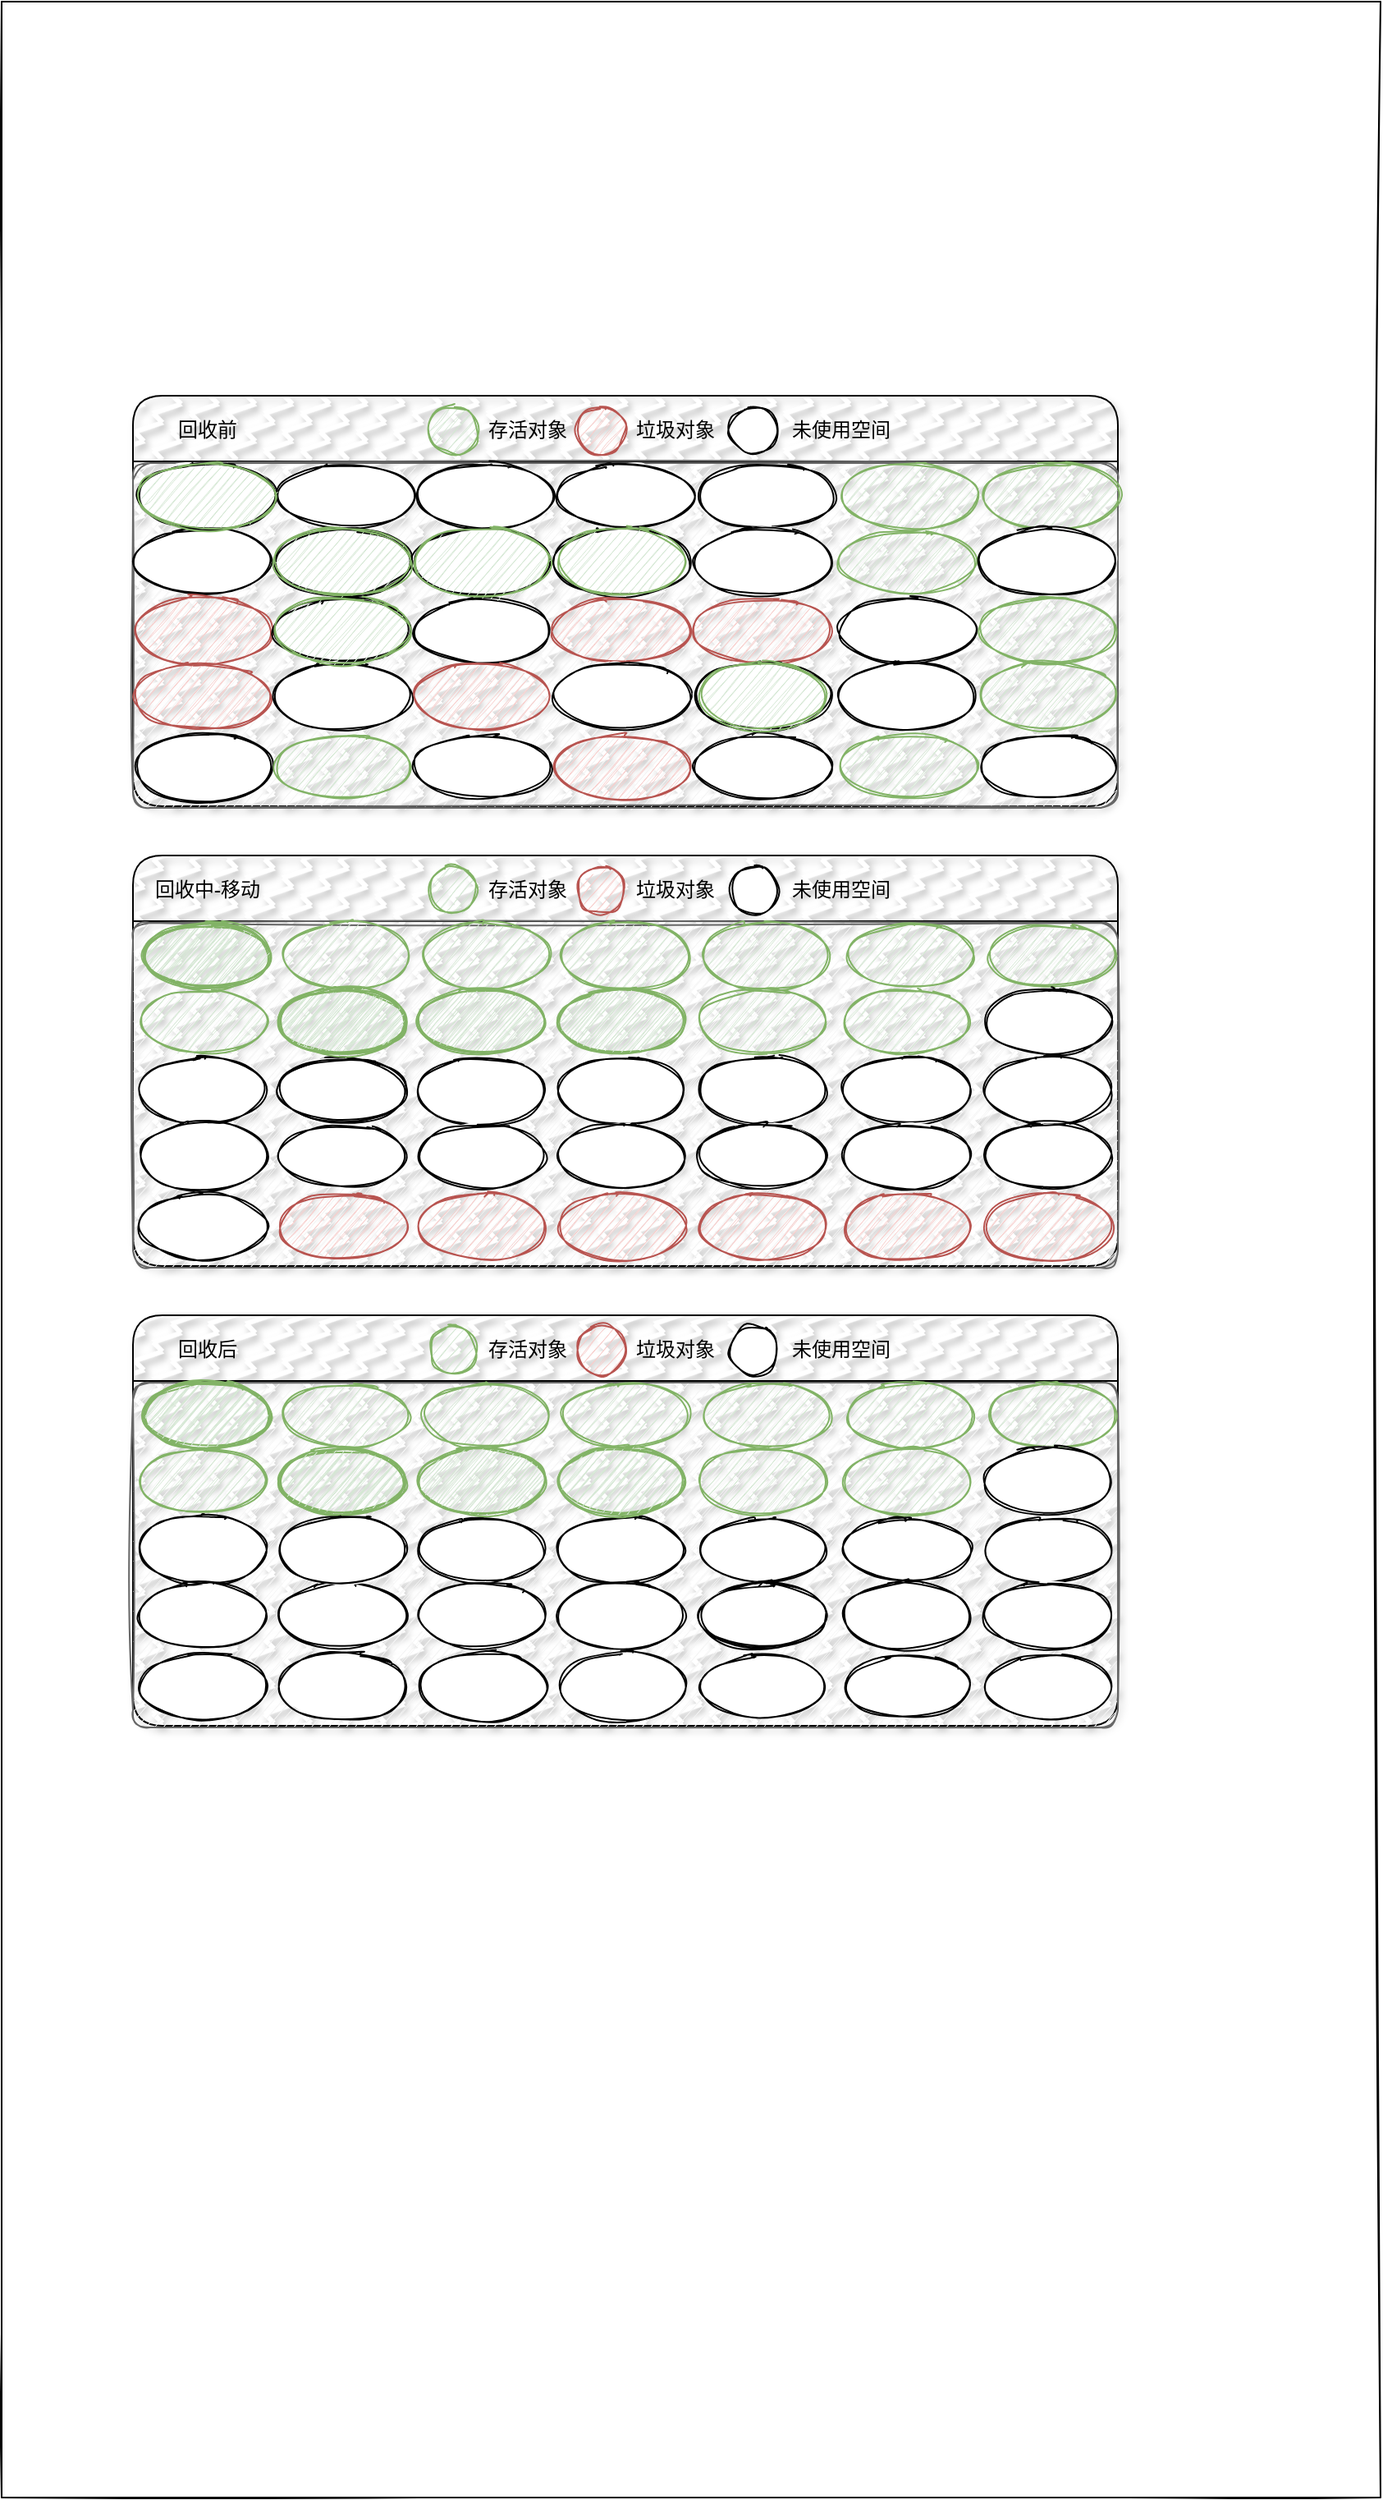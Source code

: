 <mxfile version="15.9.6" type="github">
  <diagram id="dUXvg23hqmTEOPNSO0V3" name="Page-1">
    <mxGraphModel dx="1673" dy="2105" grid="1" gridSize="10" guides="1" tooltips="1" connect="1" arrows="1" fold="1" page="1" pageScale="1" pageWidth="827" pageHeight="1169" math="0" shadow="0">
      <root>
        <mxCell id="0" />
        <mxCell id="1" parent="0" />
        <mxCell id="RMoLjJV2bHC7u4-7koIW-206" value="" style="rounded=0;whiteSpace=wrap;html=1;sketch=1;" vertex="1" parent="1">
          <mxGeometry x="40" y="-160" width="840" height="1520" as="geometry" />
        </mxCell>
        <mxCell id="RMoLjJV2bHC7u4-7koIW-1" value="" style="swimlane;shadow=1;sketch=0;fillStyle=zigzag-line;fillColor=default;gradientColor=none;gradientDirection=west;startSize=40;rounded=1;swimlaneFillColor=default;" vertex="1" parent="1">
          <mxGeometry x="120" y="80" width="600" height="250" as="geometry" />
        </mxCell>
        <mxCell id="RMoLjJV2bHC7u4-7koIW-2" value="" style="ellipse;whiteSpace=wrap;html=1;shadow=0;sketch=1;fillStyle=auto;fillColor=#d5e8d4;gradientDirection=west;strokeColor=#82b366;" vertex="1" parent="RMoLjJV2bHC7u4-7koIW-1">
          <mxGeometry x="180" y="6" width="30" height="30" as="geometry" />
        </mxCell>
        <mxCell id="RMoLjJV2bHC7u4-7koIW-3" value="" style="ellipse;whiteSpace=wrap;html=1;shadow=0;sketch=1;fillStyle=auto;fillColor=#f8cecc;gradientDirection=west;strokeColor=#b85450;" vertex="1" parent="RMoLjJV2bHC7u4-7koIW-1">
          <mxGeometry x="270" y="6" width="30" height="30" as="geometry" />
        </mxCell>
        <mxCell id="RMoLjJV2bHC7u4-7koIW-4" value="" style="ellipse;whiteSpace=wrap;html=1;shadow=0;sketch=1;fillStyle=auto;gradientDirection=west;" vertex="1" parent="RMoLjJV2bHC7u4-7koIW-1">
          <mxGeometry x="363.5" y="6" width="30" height="30" as="geometry" />
        </mxCell>
        <mxCell id="RMoLjJV2bHC7u4-7koIW-5" value="回收前" style="text;html=1;align=center;verticalAlign=middle;resizable=0;points=[];autosize=1;strokeColor=none;fillColor=none;fontFamily=Comic Sans MS;" vertex="1" parent="RMoLjJV2bHC7u4-7koIW-1">
          <mxGeometry x="20" y="11" width="50" height="20" as="geometry" />
        </mxCell>
        <mxCell id="RMoLjJV2bHC7u4-7koIW-7" value="存活对象" style="text;html=1;align=center;verticalAlign=middle;resizable=0;points=[];autosize=1;strokeColor=none;fillColor=none;fontFamily=Comic Sans MS;" vertex="1" parent="RMoLjJV2bHC7u4-7koIW-1">
          <mxGeometry x="210" y="11" width="60" height="20" as="geometry" />
        </mxCell>
        <mxCell id="RMoLjJV2bHC7u4-7koIW-8" value="垃圾对象" style="text;html=1;align=center;verticalAlign=middle;resizable=0;points=[];autosize=1;strokeColor=none;fillColor=none;fontFamily=Comic Sans MS;" vertex="1" parent="RMoLjJV2bHC7u4-7koIW-1">
          <mxGeometry x="300" y="11" width="60" height="20" as="geometry" />
        </mxCell>
        <mxCell id="RMoLjJV2bHC7u4-7koIW-9" value="未使用空间" style="text;html=1;align=center;verticalAlign=middle;resizable=0;points=[];autosize=1;strokeColor=none;fillColor=none;fontFamily=Comic Sans MS;" vertex="1" parent="RMoLjJV2bHC7u4-7koIW-1">
          <mxGeometry x="390.5" y="11" width="80" height="20" as="geometry" />
        </mxCell>
        <mxCell id="RMoLjJV2bHC7u4-7koIW-55" value="" style="rounded=1;whiteSpace=wrap;html=1;sketch=1;arcSize=5;fillColor=#f5f5f5;strokeColor=#666666;fontColor=#333333;" vertex="1" parent="RMoLjJV2bHC7u4-7koIW-1">
          <mxGeometry y="41" width="600" height="210" as="geometry" />
        </mxCell>
        <mxCell id="RMoLjJV2bHC7u4-7koIW-57" value="" style="ellipse;whiteSpace=wrap;html=1;shadow=0;sketch=1;fillStyle=auto;gradientDirection=west;" vertex="1" parent="RMoLjJV2bHC7u4-7koIW-1">
          <mxGeometry x="5" y="41" width="80" height="40" as="geometry" />
        </mxCell>
        <mxCell id="RMoLjJV2bHC7u4-7koIW-58" value="" style="ellipse;whiteSpace=wrap;html=1;shadow=0;sketch=1;fillStyle=auto;gradientDirection=west;" vertex="1" parent="RMoLjJV2bHC7u4-7koIW-1">
          <mxGeometry x="90" y="41" width="80" height="40" as="geometry" />
        </mxCell>
        <mxCell id="RMoLjJV2bHC7u4-7koIW-59" value="" style="ellipse;whiteSpace=wrap;html=1;shadow=0;sketch=1;fillStyle=auto;gradientDirection=west;" vertex="1" parent="RMoLjJV2bHC7u4-7koIW-1">
          <mxGeometry x="175" y="41" width="80" height="40" as="geometry" />
        </mxCell>
        <mxCell id="RMoLjJV2bHC7u4-7koIW-60" value="" style="ellipse;whiteSpace=wrap;html=1;shadow=0;sketch=1;fillStyle=auto;gradientDirection=west;" vertex="1" parent="RMoLjJV2bHC7u4-7koIW-1">
          <mxGeometry x="260" y="41" width="80" height="40" as="geometry" />
        </mxCell>
        <mxCell id="RMoLjJV2bHC7u4-7koIW-61" value="" style="ellipse;whiteSpace=wrap;html=1;shadow=0;sketch=1;fillStyle=auto;gradientDirection=west;" vertex="1" parent="RMoLjJV2bHC7u4-7koIW-1">
          <mxGeometry x="346" y="41" width="80" height="40" as="geometry" />
        </mxCell>
        <mxCell id="RMoLjJV2bHC7u4-7koIW-62" value="" style="ellipse;whiteSpace=wrap;html=1;shadow=0;sketch=1;fillStyle=auto;gradientDirection=west;fillColor=#d5e8d4;strokeColor=#82b366;" vertex="1" parent="RMoLjJV2bHC7u4-7koIW-1">
          <mxGeometry x="434" y="41" width="80" height="40" as="geometry" />
        </mxCell>
        <mxCell id="RMoLjJV2bHC7u4-7koIW-63" value="" style="ellipse;whiteSpace=wrap;html=1;shadow=0;sketch=1;fillStyle=auto;gradientDirection=west;fillColor=#d5e8d4;strokeColor=#82b366;" vertex="1" parent="RMoLjJV2bHC7u4-7koIW-1">
          <mxGeometry x="520" y="41" width="80" height="40" as="geometry" />
        </mxCell>
        <mxCell id="RMoLjJV2bHC7u4-7koIW-64" value="" style="ellipse;whiteSpace=wrap;html=1;shadow=0;sketch=1;fillStyle=auto;gradientDirection=west;" vertex="1" parent="RMoLjJV2bHC7u4-7koIW-1">
          <mxGeometry x="2.5" y="81" width="80" height="40" as="geometry" />
        </mxCell>
        <mxCell id="RMoLjJV2bHC7u4-7koIW-65" value="" style="ellipse;whiteSpace=wrap;html=1;shadow=0;sketch=1;fillStyle=auto;gradientDirection=west;" vertex="1" parent="RMoLjJV2bHC7u4-7koIW-1">
          <mxGeometry x="87.5" y="81" width="80" height="40" as="geometry" />
        </mxCell>
        <mxCell id="RMoLjJV2bHC7u4-7koIW-66" value="" style="ellipse;whiteSpace=wrap;html=1;shadow=0;sketch=1;fillStyle=auto;gradientDirection=west;" vertex="1" parent="RMoLjJV2bHC7u4-7koIW-1">
          <mxGeometry x="172.5" y="81" width="80" height="40" as="geometry" />
        </mxCell>
        <mxCell id="RMoLjJV2bHC7u4-7koIW-67" value="" style="ellipse;whiteSpace=wrap;html=1;shadow=0;sketch=1;fillStyle=auto;gradientDirection=west;" vertex="1" parent="RMoLjJV2bHC7u4-7koIW-1">
          <mxGeometry x="257.5" y="81" width="80" height="40" as="geometry" />
        </mxCell>
        <mxCell id="RMoLjJV2bHC7u4-7koIW-68" value="" style="ellipse;whiteSpace=wrap;html=1;shadow=0;sketch=1;fillStyle=auto;gradientDirection=west;" vertex="1" parent="RMoLjJV2bHC7u4-7koIW-1">
          <mxGeometry x="343.5" y="81" width="80" height="40" as="geometry" />
        </mxCell>
        <mxCell id="RMoLjJV2bHC7u4-7koIW-69" value="" style="ellipse;whiteSpace=wrap;html=1;shadow=0;sketch=1;fillStyle=auto;gradientDirection=west;fillColor=#d5e8d4;strokeColor=#82b366;" vertex="1" parent="RMoLjJV2bHC7u4-7koIW-1">
          <mxGeometry x="431.5" y="81" width="80" height="40" as="geometry" />
        </mxCell>
        <mxCell id="RMoLjJV2bHC7u4-7koIW-70" value="" style="ellipse;whiteSpace=wrap;html=1;shadow=0;sketch=1;fillStyle=auto;gradientDirection=west;" vertex="1" parent="RMoLjJV2bHC7u4-7koIW-1">
          <mxGeometry x="517.5" y="81" width="80" height="40" as="geometry" />
        </mxCell>
        <mxCell id="RMoLjJV2bHC7u4-7koIW-71" value="" style="ellipse;whiteSpace=wrap;html=1;shadow=0;sketch=1;fillStyle=auto;gradientDirection=west;fillColor=#f8cecc;strokeColor=#b85450;" vertex="1" parent="RMoLjJV2bHC7u4-7koIW-1">
          <mxGeometry x="2.5" y="123" width="80" height="40" as="geometry" />
        </mxCell>
        <mxCell id="RMoLjJV2bHC7u4-7koIW-72" value="" style="ellipse;whiteSpace=wrap;html=1;shadow=0;sketch=1;fillStyle=auto;gradientDirection=west;" vertex="1" parent="RMoLjJV2bHC7u4-7koIW-1">
          <mxGeometry x="87.5" y="123" width="80" height="40" as="geometry" />
        </mxCell>
        <mxCell id="RMoLjJV2bHC7u4-7koIW-73" value="" style="ellipse;whiteSpace=wrap;html=1;shadow=0;sketch=1;fillStyle=auto;gradientDirection=west;" vertex="1" parent="RMoLjJV2bHC7u4-7koIW-1">
          <mxGeometry x="172.5" y="123" width="80" height="40" as="geometry" />
        </mxCell>
        <mxCell id="RMoLjJV2bHC7u4-7koIW-74" value="" style="ellipse;whiteSpace=wrap;html=1;shadow=0;sketch=1;fillStyle=auto;gradientDirection=west;fillColor=#f8cecc;strokeColor=#b85450;" vertex="1" parent="RMoLjJV2bHC7u4-7koIW-1">
          <mxGeometry x="257.5" y="123" width="80" height="40" as="geometry" />
        </mxCell>
        <mxCell id="RMoLjJV2bHC7u4-7koIW-75" value="" style="ellipse;whiteSpace=wrap;html=1;shadow=0;sketch=1;fillStyle=auto;gradientDirection=west;fillColor=#f8cecc;strokeColor=#b85450;" vertex="1" parent="RMoLjJV2bHC7u4-7koIW-1">
          <mxGeometry x="343.5" y="123" width="80" height="40" as="geometry" />
        </mxCell>
        <mxCell id="RMoLjJV2bHC7u4-7koIW-76" value="" style="ellipse;whiteSpace=wrap;html=1;shadow=0;sketch=1;fillStyle=auto;gradientDirection=west;" vertex="1" parent="RMoLjJV2bHC7u4-7koIW-1">
          <mxGeometry x="431.5" y="123" width="80" height="40" as="geometry" />
        </mxCell>
        <mxCell id="RMoLjJV2bHC7u4-7koIW-77" value="" style="ellipse;whiteSpace=wrap;html=1;shadow=0;sketch=1;fillStyle=auto;gradientDirection=west;fillColor=#d5e8d4;strokeColor=#82b366;" vertex="1" parent="RMoLjJV2bHC7u4-7koIW-1">
          <mxGeometry x="517.5" y="123" width="80" height="40" as="geometry" />
        </mxCell>
        <mxCell id="RMoLjJV2bHC7u4-7koIW-78" value="" style="ellipse;whiteSpace=wrap;html=1;shadow=0;sketch=1;fillStyle=auto;gradientDirection=west;fillColor=#f8cecc;strokeColor=#b85450;" vertex="1" parent="RMoLjJV2bHC7u4-7koIW-1">
          <mxGeometry x="2.5" y="163" width="80" height="40" as="geometry" />
        </mxCell>
        <mxCell id="RMoLjJV2bHC7u4-7koIW-79" value="" style="ellipse;whiteSpace=wrap;html=1;shadow=0;sketch=1;fillStyle=auto;gradientDirection=west;" vertex="1" parent="RMoLjJV2bHC7u4-7koIW-1">
          <mxGeometry x="87.5" y="163" width="80" height="40" as="geometry" />
        </mxCell>
        <mxCell id="RMoLjJV2bHC7u4-7koIW-80" value="" style="ellipse;whiteSpace=wrap;html=1;shadow=0;sketch=1;fillStyle=auto;gradientDirection=west;fillColor=#f8cecc;strokeColor=#b85450;" vertex="1" parent="RMoLjJV2bHC7u4-7koIW-1">
          <mxGeometry x="172.5" y="163" width="80" height="40" as="geometry" />
        </mxCell>
        <mxCell id="RMoLjJV2bHC7u4-7koIW-81" value="" style="ellipse;whiteSpace=wrap;html=1;shadow=0;sketch=1;fillStyle=auto;gradientDirection=west;" vertex="1" parent="RMoLjJV2bHC7u4-7koIW-1">
          <mxGeometry x="257.5" y="163" width="80" height="40" as="geometry" />
        </mxCell>
        <mxCell id="RMoLjJV2bHC7u4-7koIW-82" value="" style="ellipse;whiteSpace=wrap;html=1;shadow=0;sketch=1;fillStyle=auto;gradientDirection=west;" vertex="1" parent="RMoLjJV2bHC7u4-7koIW-1">
          <mxGeometry x="343.5" y="163" width="80" height="40" as="geometry" />
        </mxCell>
        <mxCell id="RMoLjJV2bHC7u4-7koIW-83" value="" style="ellipse;whiteSpace=wrap;html=1;shadow=0;sketch=1;fillStyle=auto;gradientDirection=west;" vertex="1" parent="RMoLjJV2bHC7u4-7koIW-1">
          <mxGeometry x="431.5" y="163" width="80" height="40" as="geometry" />
        </mxCell>
        <mxCell id="RMoLjJV2bHC7u4-7koIW-84" value="" style="ellipse;whiteSpace=wrap;html=1;shadow=0;sketch=1;fillStyle=auto;gradientDirection=west;fillColor=#d5e8d4;strokeColor=#82b366;" vertex="1" parent="RMoLjJV2bHC7u4-7koIW-1">
          <mxGeometry x="517.5" y="163" width="80" height="40" as="geometry" />
        </mxCell>
        <mxCell id="RMoLjJV2bHC7u4-7koIW-85" value="" style="ellipse;whiteSpace=wrap;html=1;shadow=0;sketch=1;fillStyle=auto;gradientDirection=west;" vertex="1" parent="RMoLjJV2bHC7u4-7koIW-1">
          <mxGeometry x="3" y="206" width="80" height="40" as="geometry" />
        </mxCell>
        <mxCell id="RMoLjJV2bHC7u4-7koIW-86" value="" style="ellipse;whiteSpace=wrap;html=1;shadow=0;sketch=1;fillStyle=auto;gradientDirection=west;fillColor=#d5e8d4;strokeColor=#82b366;" vertex="1" parent="RMoLjJV2bHC7u4-7koIW-1">
          <mxGeometry x="88" y="206" width="80" height="40" as="geometry" />
        </mxCell>
        <mxCell id="RMoLjJV2bHC7u4-7koIW-87" value="" style="ellipse;whiteSpace=wrap;html=1;shadow=0;sketch=1;fillStyle=auto;gradientDirection=west;" vertex="1" parent="RMoLjJV2bHC7u4-7koIW-1">
          <mxGeometry x="173" y="206" width="80" height="40" as="geometry" />
        </mxCell>
        <mxCell id="RMoLjJV2bHC7u4-7koIW-88" value="" style="ellipse;whiteSpace=wrap;html=1;shadow=0;sketch=1;fillStyle=auto;gradientDirection=west;fillColor=#f8cecc;strokeColor=#b85450;" vertex="1" parent="RMoLjJV2bHC7u4-7koIW-1">
          <mxGeometry x="258" y="206" width="80" height="40" as="geometry" />
        </mxCell>
        <mxCell id="RMoLjJV2bHC7u4-7koIW-89" value="" style="ellipse;whiteSpace=wrap;html=1;shadow=0;sketch=1;fillStyle=auto;gradientDirection=west;" vertex="1" parent="RMoLjJV2bHC7u4-7koIW-1">
          <mxGeometry x="344" y="206" width="80" height="40" as="geometry" />
        </mxCell>
        <mxCell id="RMoLjJV2bHC7u4-7koIW-90" value="" style="ellipse;whiteSpace=wrap;html=1;shadow=0;sketch=1;fillStyle=auto;gradientDirection=west;fillColor=#d5e8d4;strokeColor=#82b366;" vertex="1" parent="RMoLjJV2bHC7u4-7koIW-1">
          <mxGeometry x="432" y="206" width="80" height="40" as="geometry" />
        </mxCell>
        <mxCell id="RMoLjJV2bHC7u4-7koIW-91" value="" style="ellipse;whiteSpace=wrap;html=1;shadow=0;sketch=1;fillStyle=auto;gradientDirection=west;" vertex="1" parent="RMoLjJV2bHC7u4-7koIW-1">
          <mxGeometry x="518" y="206" width="80" height="40" as="geometry" />
        </mxCell>
        <mxCell id="RMoLjJV2bHC7u4-7koIW-92" value="" style="ellipse;whiteSpace=wrap;html=1;shadow=0;sketch=1;fillStyle=auto;gradientDirection=west;" vertex="1" parent="RMoLjJV2bHC7u4-7koIW-1">
          <mxGeometry x="87.5" y="81" width="80" height="40" as="geometry" />
        </mxCell>
        <mxCell id="RMoLjJV2bHC7u4-7koIW-95" value="" style="ellipse;whiteSpace=wrap;html=1;shadow=0;sketch=1;fillStyle=auto;gradientDirection=west;" vertex="1" parent="RMoLjJV2bHC7u4-7koIW-1">
          <mxGeometry x="5" y="41" width="80" height="40" as="geometry" />
        </mxCell>
        <mxCell id="RMoLjJV2bHC7u4-7koIW-96" value="" style="ellipse;whiteSpace=wrap;html=1;shadow=0;sketch=1;fillStyle=auto;gradientDirection=west;fillColor=#d5e8d4;strokeColor=#82b366;" vertex="1" parent="RMoLjJV2bHC7u4-7koIW-1">
          <mxGeometry x="5" y="41" width="80" height="40" as="geometry" />
        </mxCell>
        <mxCell id="RMoLjJV2bHC7u4-7koIW-97" value="" style="ellipse;whiteSpace=wrap;html=1;shadow=0;sketch=1;fillStyle=auto;gradientDirection=west;fillColor=#d5e8d4;strokeColor=#82b366;" vertex="1" parent="RMoLjJV2bHC7u4-7koIW-1">
          <mxGeometry x="87.5" y="81" width="80" height="40" as="geometry" />
        </mxCell>
        <mxCell id="RMoLjJV2bHC7u4-7koIW-98" value="" style="ellipse;whiteSpace=wrap;html=1;shadow=0;sketch=1;fillStyle=auto;gradientDirection=west;fillColor=#d5e8d4;strokeColor=#82b366;" vertex="1" parent="RMoLjJV2bHC7u4-7koIW-1">
          <mxGeometry x="87.5" y="123" width="80" height="40" as="geometry" />
        </mxCell>
        <mxCell id="RMoLjJV2bHC7u4-7koIW-99" value="" style="ellipse;whiteSpace=wrap;html=1;shadow=0;sketch=1;fillStyle=auto;gradientDirection=west;fillColor=#d5e8d4;strokeColor=#82b366;" vertex="1" parent="RMoLjJV2bHC7u4-7koIW-1">
          <mxGeometry x="172.5" y="81" width="80" height="40" as="geometry" />
        </mxCell>
        <mxCell id="RMoLjJV2bHC7u4-7koIW-100" value="" style="ellipse;whiteSpace=wrap;html=1;shadow=0;sketch=1;fillStyle=auto;gradientDirection=west;fillColor=#d5e8d4;strokeColor=#82b366;" vertex="1" parent="RMoLjJV2bHC7u4-7koIW-1">
          <mxGeometry x="257.5" y="81" width="80" height="40" as="geometry" />
        </mxCell>
        <mxCell id="RMoLjJV2bHC7u4-7koIW-101" value="" style="ellipse;whiteSpace=wrap;html=1;shadow=0;sketch=1;fillStyle=auto;gradientDirection=west;fillColor=#d5e8d4;strokeColor=#82b366;" vertex="1" parent="RMoLjJV2bHC7u4-7koIW-1">
          <mxGeometry x="343.5" y="163" width="80" height="40" as="geometry" />
        </mxCell>
        <mxCell id="RMoLjJV2bHC7u4-7koIW-102" value="" style="swimlane;shadow=1;sketch=0;fillStyle=zigzag-line;fillColor=default;gradientColor=none;gradientDirection=west;startSize=40;rounded=1;swimlaneFillColor=default;" vertex="1" parent="1">
          <mxGeometry x="120" y="360" width="600" height="250" as="geometry" />
        </mxCell>
        <mxCell id="RMoLjJV2bHC7u4-7koIW-103" value="" style="ellipse;whiteSpace=wrap;html=1;shadow=0;sketch=1;fillStyle=auto;fillColor=#d5e8d4;gradientDirection=west;strokeColor=#82b366;" vertex="1" parent="RMoLjJV2bHC7u4-7koIW-102">
          <mxGeometry x="180" y="6" width="30" height="30" as="geometry" />
        </mxCell>
        <mxCell id="RMoLjJV2bHC7u4-7koIW-104" value="" style="ellipse;whiteSpace=wrap;html=1;shadow=0;sketch=1;fillStyle=auto;fillColor=#f8cecc;gradientDirection=west;strokeColor=#b85450;" vertex="1" parent="RMoLjJV2bHC7u4-7koIW-102">
          <mxGeometry x="270" y="6" width="30" height="30" as="geometry" />
        </mxCell>
        <mxCell id="RMoLjJV2bHC7u4-7koIW-105" value="" style="ellipse;whiteSpace=wrap;html=1;shadow=0;sketch=1;fillStyle=auto;gradientDirection=west;" vertex="1" parent="RMoLjJV2bHC7u4-7koIW-102">
          <mxGeometry x="363.5" y="6" width="30" height="30" as="geometry" />
        </mxCell>
        <mxCell id="RMoLjJV2bHC7u4-7koIW-106" value="回收中-移动" style="text;html=1;align=center;verticalAlign=middle;resizable=0;points=[];autosize=1;strokeColor=none;fillColor=none;fontFamily=Comic Sans MS;" vertex="1" parent="RMoLjJV2bHC7u4-7koIW-102">
          <mxGeometry x="5" y="11" width="80" height="20" as="geometry" />
        </mxCell>
        <mxCell id="RMoLjJV2bHC7u4-7koIW-107" value="存活对象" style="text;html=1;align=center;verticalAlign=middle;resizable=0;points=[];autosize=1;strokeColor=none;fillColor=none;fontFamily=Comic Sans MS;" vertex="1" parent="RMoLjJV2bHC7u4-7koIW-102">
          <mxGeometry x="210" y="11" width="60" height="20" as="geometry" />
        </mxCell>
        <mxCell id="RMoLjJV2bHC7u4-7koIW-108" value="垃圾对象" style="text;html=1;align=center;verticalAlign=middle;resizable=0;points=[];autosize=1;strokeColor=none;fillColor=none;fontFamily=Comic Sans MS;" vertex="1" parent="RMoLjJV2bHC7u4-7koIW-102">
          <mxGeometry x="300" y="11" width="60" height="20" as="geometry" />
        </mxCell>
        <mxCell id="RMoLjJV2bHC7u4-7koIW-109" value="未使用空间" style="text;html=1;align=center;verticalAlign=middle;resizable=0;points=[];autosize=1;strokeColor=none;fillColor=none;fontFamily=Comic Sans MS;" vertex="1" parent="RMoLjJV2bHC7u4-7koIW-102">
          <mxGeometry x="390.5" y="11" width="80" height="20" as="geometry" />
        </mxCell>
        <mxCell id="RMoLjJV2bHC7u4-7koIW-110" value="" style="rounded=1;whiteSpace=wrap;html=1;sketch=1;arcSize=5;fillColor=#f5f5f5;strokeColor=#666666;fontColor=#333333;" vertex="1" parent="RMoLjJV2bHC7u4-7koIW-102">
          <mxGeometry y="41" width="600" height="210" as="geometry" />
        </mxCell>
        <mxCell id="RMoLjJV2bHC7u4-7koIW-111" value="" style="ellipse;whiteSpace=wrap;html=1;shadow=0;sketch=1;fillStyle=auto;gradientDirection=west;fillColor=#d5e8d4;strokeColor=#82b366;" vertex="1" parent="RMoLjJV2bHC7u4-7koIW-102">
          <mxGeometry x="5" y="41" width="80" height="40" as="geometry" />
        </mxCell>
        <mxCell id="RMoLjJV2bHC7u4-7koIW-112" value="" style="ellipse;whiteSpace=wrap;html=1;shadow=0;sketch=1;fillStyle=auto;gradientDirection=west;fillColor=#d5e8d4;strokeColor=#82b366;" vertex="1" parent="RMoLjJV2bHC7u4-7koIW-102">
          <mxGeometry x="90" y="41" width="80" height="40" as="geometry" />
        </mxCell>
        <mxCell id="RMoLjJV2bHC7u4-7koIW-113" value="" style="ellipse;whiteSpace=wrap;html=1;shadow=0;sketch=1;fillStyle=auto;gradientDirection=west;fillColor=#d5e8d4;strokeColor=#82b366;" vertex="1" parent="RMoLjJV2bHC7u4-7koIW-102">
          <mxGeometry x="175" y="41" width="80" height="40" as="geometry" />
        </mxCell>
        <mxCell id="RMoLjJV2bHC7u4-7koIW-114" value="" style="ellipse;whiteSpace=wrap;html=1;shadow=0;sketch=1;fillStyle=auto;gradientDirection=west;fillColor=#d5e8d4;strokeColor=#82b366;" vertex="1" parent="RMoLjJV2bHC7u4-7koIW-102">
          <mxGeometry x="260" y="41" width="80" height="40" as="geometry" />
        </mxCell>
        <mxCell id="RMoLjJV2bHC7u4-7koIW-115" value="" style="ellipse;whiteSpace=wrap;html=1;shadow=0;sketch=1;fillStyle=auto;gradientDirection=west;fillColor=#d5e8d4;strokeColor=#82b366;" vertex="1" parent="RMoLjJV2bHC7u4-7koIW-102">
          <mxGeometry x="346" y="41" width="80" height="40" as="geometry" />
        </mxCell>
        <mxCell id="RMoLjJV2bHC7u4-7koIW-116" value="" style="ellipse;whiteSpace=wrap;html=1;shadow=0;sketch=1;fillStyle=auto;gradientDirection=west;fillColor=#d5e8d4;strokeColor=#82b366;" vertex="1" parent="RMoLjJV2bHC7u4-7koIW-102">
          <mxGeometry x="434" y="41" width="80" height="40" as="geometry" />
        </mxCell>
        <mxCell id="RMoLjJV2bHC7u4-7koIW-117" value="" style="ellipse;whiteSpace=wrap;html=1;shadow=0;sketch=1;fillStyle=auto;gradientDirection=west;fillColor=#d5e8d4;strokeColor=#82b366;" vertex="1" parent="RMoLjJV2bHC7u4-7koIW-102">
          <mxGeometry x="520" y="41" width="80" height="40" as="geometry" />
        </mxCell>
        <mxCell id="RMoLjJV2bHC7u4-7koIW-118" value="" style="ellipse;whiteSpace=wrap;html=1;shadow=0;sketch=1;fillStyle=auto;gradientDirection=west;fillColor=#d5e8d4;strokeColor=#82b366;" vertex="1" parent="RMoLjJV2bHC7u4-7koIW-102">
          <mxGeometry x="2.5" y="81" width="80" height="40" as="geometry" />
        </mxCell>
        <mxCell id="RMoLjJV2bHC7u4-7koIW-119" value="" style="ellipse;whiteSpace=wrap;html=1;shadow=0;sketch=1;fillStyle=auto;gradientDirection=west;fillColor=#d5e8d4;strokeColor=#82b366;" vertex="1" parent="RMoLjJV2bHC7u4-7koIW-102">
          <mxGeometry x="87.5" y="81" width="80" height="40" as="geometry" />
        </mxCell>
        <mxCell id="RMoLjJV2bHC7u4-7koIW-120" value="" style="ellipse;whiteSpace=wrap;html=1;shadow=0;sketch=1;fillStyle=auto;gradientDirection=west;fillColor=#d5e8d4;strokeColor=#82b366;" vertex="1" parent="RMoLjJV2bHC7u4-7koIW-102">
          <mxGeometry x="172.5" y="81" width="80" height="40" as="geometry" />
        </mxCell>
        <mxCell id="RMoLjJV2bHC7u4-7koIW-121" value="" style="ellipse;whiteSpace=wrap;html=1;shadow=0;sketch=1;fillStyle=auto;gradientDirection=west;fillColor=#d5e8d4;strokeColor=#82b366;" vertex="1" parent="RMoLjJV2bHC7u4-7koIW-102">
          <mxGeometry x="257.5" y="81" width="80" height="40" as="geometry" />
        </mxCell>
        <mxCell id="RMoLjJV2bHC7u4-7koIW-122" value="" style="ellipse;whiteSpace=wrap;html=1;shadow=0;sketch=1;fillStyle=auto;gradientDirection=west;fillColor=#d5e8d4;strokeColor=#82b366;" vertex="1" parent="RMoLjJV2bHC7u4-7koIW-102">
          <mxGeometry x="343.5" y="81" width="80" height="40" as="geometry" />
        </mxCell>
        <mxCell id="RMoLjJV2bHC7u4-7koIW-123" value="" style="ellipse;whiteSpace=wrap;html=1;shadow=0;sketch=1;fillStyle=auto;gradientDirection=west;fillColor=#d5e8d4;strokeColor=#82b366;" vertex="1" parent="RMoLjJV2bHC7u4-7koIW-102">
          <mxGeometry x="431.5" y="81" width="80" height="40" as="geometry" />
        </mxCell>
        <mxCell id="RMoLjJV2bHC7u4-7koIW-124" value="" style="ellipse;whiteSpace=wrap;html=1;shadow=0;sketch=1;fillStyle=auto;gradientDirection=west;" vertex="1" parent="RMoLjJV2bHC7u4-7koIW-102">
          <mxGeometry x="517.5" y="81" width="80" height="40" as="geometry" />
        </mxCell>
        <mxCell id="RMoLjJV2bHC7u4-7koIW-125" value="" style="ellipse;whiteSpace=wrap;html=1;shadow=0;sketch=1;fillStyle=auto;gradientDirection=west;" vertex="1" parent="RMoLjJV2bHC7u4-7koIW-102">
          <mxGeometry x="2.5" y="123" width="80" height="40" as="geometry" />
        </mxCell>
        <mxCell id="RMoLjJV2bHC7u4-7koIW-126" value="" style="ellipse;whiteSpace=wrap;html=1;shadow=0;sketch=1;fillStyle=auto;gradientDirection=west;" vertex="1" parent="RMoLjJV2bHC7u4-7koIW-102">
          <mxGeometry x="87.5" y="123" width="80" height="40" as="geometry" />
        </mxCell>
        <mxCell id="RMoLjJV2bHC7u4-7koIW-127" value="" style="ellipse;whiteSpace=wrap;html=1;shadow=0;sketch=1;fillStyle=auto;gradientDirection=west;" vertex="1" parent="RMoLjJV2bHC7u4-7koIW-102">
          <mxGeometry x="172.5" y="123" width="80" height="40" as="geometry" />
        </mxCell>
        <mxCell id="RMoLjJV2bHC7u4-7koIW-128" value="" style="ellipse;whiteSpace=wrap;html=1;shadow=0;sketch=1;fillStyle=auto;gradientDirection=west;" vertex="1" parent="RMoLjJV2bHC7u4-7koIW-102">
          <mxGeometry x="257.5" y="123" width="80" height="40" as="geometry" />
        </mxCell>
        <mxCell id="RMoLjJV2bHC7u4-7koIW-129" value="" style="ellipse;whiteSpace=wrap;html=1;shadow=0;sketch=1;fillStyle=auto;gradientDirection=west;" vertex="1" parent="RMoLjJV2bHC7u4-7koIW-102">
          <mxGeometry x="343.5" y="123" width="80" height="40" as="geometry" />
        </mxCell>
        <mxCell id="RMoLjJV2bHC7u4-7koIW-130" value="" style="ellipse;whiteSpace=wrap;html=1;shadow=0;sketch=1;fillStyle=auto;gradientDirection=west;" vertex="1" parent="RMoLjJV2bHC7u4-7koIW-102">
          <mxGeometry x="431.5" y="123" width="80" height="40" as="geometry" />
        </mxCell>
        <mxCell id="RMoLjJV2bHC7u4-7koIW-131" value="" style="ellipse;whiteSpace=wrap;html=1;shadow=0;sketch=1;fillStyle=auto;gradientDirection=west;" vertex="1" parent="RMoLjJV2bHC7u4-7koIW-102">
          <mxGeometry x="517.5" y="123" width="80" height="40" as="geometry" />
        </mxCell>
        <mxCell id="RMoLjJV2bHC7u4-7koIW-132" value="" style="ellipse;whiteSpace=wrap;html=1;shadow=0;sketch=1;fillStyle=auto;gradientDirection=west;" vertex="1" parent="RMoLjJV2bHC7u4-7koIW-102">
          <mxGeometry x="2.5" y="163" width="80" height="40" as="geometry" />
        </mxCell>
        <mxCell id="RMoLjJV2bHC7u4-7koIW-133" value="" style="ellipse;whiteSpace=wrap;html=1;shadow=0;sketch=1;fillStyle=auto;gradientDirection=west;" vertex="1" parent="RMoLjJV2bHC7u4-7koIW-102">
          <mxGeometry x="87.5" y="163" width="80" height="40" as="geometry" />
        </mxCell>
        <mxCell id="RMoLjJV2bHC7u4-7koIW-134" value="" style="ellipse;whiteSpace=wrap;html=1;shadow=0;sketch=1;fillStyle=auto;gradientDirection=west;" vertex="1" parent="RMoLjJV2bHC7u4-7koIW-102">
          <mxGeometry x="172.5" y="163" width="80" height="40" as="geometry" />
        </mxCell>
        <mxCell id="RMoLjJV2bHC7u4-7koIW-135" value="" style="ellipse;whiteSpace=wrap;html=1;shadow=0;sketch=1;fillStyle=auto;gradientDirection=west;" vertex="1" parent="RMoLjJV2bHC7u4-7koIW-102">
          <mxGeometry x="257.5" y="163" width="80" height="40" as="geometry" />
        </mxCell>
        <mxCell id="RMoLjJV2bHC7u4-7koIW-136" value="" style="ellipse;whiteSpace=wrap;html=1;shadow=0;sketch=1;fillStyle=auto;gradientDirection=west;" vertex="1" parent="RMoLjJV2bHC7u4-7koIW-102">
          <mxGeometry x="343.5" y="163" width="80" height="40" as="geometry" />
        </mxCell>
        <mxCell id="RMoLjJV2bHC7u4-7koIW-137" value="" style="ellipse;whiteSpace=wrap;html=1;shadow=0;sketch=1;fillStyle=auto;gradientDirection=west;" vertex="1" parent="RMoLjJV2bHC7u4-7koIW-102">
          <mxGeometry x="431.5" y="163" width="80" height="40" as="geometry" />
        </mxCell>
        <mxCell id="RMoLjJV2bHC7u4-7koIW-138" value="" style="ellipse;whiteSpace=wrap;html=1;shadow=0;sketch=1;fillStyle=auto;gradientDirection=west;" vertex="1" parent="RMoLjJV2bHC7u4-7koIW-102">
          <mxGeometry x="517.5" y="163" width="80" height="40" as="geometry" />
        </mxCell>
        <mxCell id="RMoLjJV2bHC7u4-7koIW-139" value="" style="ellipse;whiteSpace=wrap;html=1;shadow=0;sketch=1;fillStyle=auto;gradientDirection=west;" vertex="1" parent="RMoLjJV2bHC7u4-7koIW-102">
          <mxGeometry x="3" y="206" width="80" height="40" as="geometry" />
        </mxCell>
        <mxCell id="RMoLjJV2bHC7u4-7koIW-140" value="" style="ellipse;whiteSpace=wrap;html=1;shadow=0;sketch=1;fillStyle=auto;gradientDirection=west;fillColor=#f8cecc;strokeColor=#b85450;" vertex="1" parent="RMoLjJV2bHC7u4-7koIW-102">
          <mxGeometry x="88" y="206" width="80" height="40" as="geometry" />
        </mxCell>
        <mxCell id="RMoLjJV2bHC7u4-7koIW-141" value="" style="ellipse;whiteSpace=wrap;html=1;shadow=0;sketch=1;fillStyle=auto;gradientDirection=west;fillColor=#f8cecc;strokeColor=#b85450;" vertex="1" parent="RMoLjJV2bHC7u4-7koIW-102">
          <mxGeometry x="173" y="206" width="80" height="40" as="geometry" />
        </mxCell>
        <mxCell id="RMoLjJV2bHC7u4-7koIW-142" value="" style="ellipse;whiteSpace=wrap;html=1;shadow=0;sketch=1;fillStyle=auto;gradientDirection=west;fillColor=#f8cecc;strokeColor=#b85450;" vertex="1" parent="RMoLjJV2bHC7u4-7koIW-102">
          <mxGeometry x="258" y="206" width="80" height="40" as="geometry" />
        </mxCell>
        <mxCell id="RMoLjJV2bHC7u4-7koIW-143" value="" style="ellipse;whiteSpace=wrap;html=1;shadow=0;sketch=1;fillStyle=auto;gradientDirection=west;fillColor=#f8cecc;strokeColor=#b85450;" vertex="1" parent="RMoLjJV2bHC7u4-7koIW-102">
          <mxGeometry x="344" y="206" width="80" height="40" as="geometry" />
        </mxCell>
        <mxCell id="RMoLjJV2bHC7u4-7koIW-144" value="" style="ellipse;whiteSpace=wrap;html=1;shadow=0;sketch=1;fillStyle=auto;gradientDirection=west;fillColor=#f8cecc;strokeColor=#b85450;" vertex="1" parent="RMoLjJV2bHC7u4-7koIW-102">
          <mxGeometry x="432" y="206" width="80" height="40" as="geometry" />
        </mxCell>
        <mxCell id="RMoLjJV2bHC7u4-7koIW-145" value="" style="ellipse;whiteSpace=wrap;html=1;shadow=0;sketch=1;fillStyle=auto;gradientDirection=west;fillColor=#f8cecc;strokeColor=#b85450;" vertex="1" parent="RMoLjJV2bHC7u4-7koIW-102">
          <mxGeometry x="518" y="206" width="80" height="40" as="geometry" />
        </mxCell>
        <mxCell id="RMoLjJV2bHC7u4-7koIW-146" value="" style="ellipse;whiteSpace=wrap;html=1;shadow=0;sketch=1;fillStyle=auto;gradientDirection=west;fillColor=#d5e8d4;strokeColor=#82b366;" vertex="1" parent="RMoLjJV2bHC7u4-7koIW-102">
          <mxGeometry x="87.5" y="81" width="80" height="40" as="geometry" />
        </mxCell>
        <mxCell id="RMoLjJV2bHC7u4-7koIW-147" value="" style="ellipse;whiteSpace=wrap;html=1;shadow=0;sketch=1;fillStyle=auto;gradientDirection=west;fillColor=#d5e8d4;strokeColor=#82b366;" vertex="1" parent="RMoLjJV2bHC7u4-7koIW-102">
          <mxGeometry x="5" y="41" width="80" height="40" as="geometry" />
        </mxCell>
        <mxCell id="RMoLjJV2bHC7u4-7koIW-148" value="" style="ellipse;whiteSpace=wrap;html=1;shadow=0;sketch=1;fillStyle=auto;gradientDirection=west;fillColor=#d5e8d4;strokeColor=#82b366;" vertex="1" parent="RMoLjJV2bHC7u4-7koIW-102">
          <mxGeometry x="5" y="41" width="80" height="40" as="geometry" />
        </mxCell>
        <mxCell id="RMoLjJV2bHC7u4-7koIW-149" value="" style="ellipse;whiteSpace=wrap;html=1;shadow=0;sketch=1;fillStyle=auto;gradientDirection=west;fillColor=#d5e8d4;strokeColor=#82b366;" vertex="1" parent="RMoLjJV2bHC7u4-7koIW-102">
          <mxGeometry x="87.5" y="81" width="80" height="40" as="geometry" />
        </mxCell>
        <mxCell id="RMoLjJV2bHC7u4-7koIW-150" value="" style="ellipse;whiteSpace=wrap;html=1;shadow=0;sketch=1;fillStyle=auto;gradientDirection=west;" vertex="1" parent="RMoLjJV2bHC7u4-7koIW-102">
          <mxGeometry x="87.5" y="123" width="80" height="40" as="geometry" />
        </mxCell>
        <mxCell id="RMoLjJV2bHC7u4-7koIW-151" value="" style="ellipse;whiteSpace=wrap;html=1;shadow=0;sketch=1;fillStyle=auto;gradientDirection=west;fillColor=#d5e8d4;strokeColor=#82b366;" vertex="1" parent="RMoLjJV2bHC7u4-7koIW-102">
          <mxGeometry x="172.5" y="81" width="80" height="40" as="geometry" />
        </mxCell>
        <mxCell id="RMoLjJV2bHC7u4-7koIW-152" value="" style="ellipse;whiteSpace=wrap;html=1;shadow=0;sketch=1;fillStyle=auto;gradientDirection=west;fillColor=#d5e8d4;strokeColor=#82b366;" vertex="1" parent="RMoLjJV2bHC7u4-7koIW-102">
          <mxGeometry x="257.5" y="81" width="80" height="40" as="geometry" />
        </mxCell>
        <mxCell id="RMoLjJV2bHC7u4-7koIW-153" value="" style="ellipse;whiteSpace=wrap;html=1;shadow=0;sketch=1;fillStyle=auto;gradientDirection=west;" vertex="1" parent="RMoLjJV2bHC7u4-7koIW-102">
          <mxGeometry x="343.5" y="163" width="80" height="40" as="geometry" />
        </mxCell>
        <mxCell id="RMoLjJV2bHC7u4-7koIW-154" value="" style="swimlane;shadow=1;sketch=0;fillStyle=zigzag-line;fillColor=default;gradientColor=none;gradientDirection=west;startSize=40;rounded=1;swimlaneFillColor=default;" vertex="1" parent="1">
          <mxGeometry x="120" y="640" width="600" height="250" as="geometry" />
        </mxCell>
        <mxCell id="RMoLjJV2bHC7u4-7koIW-155" value="" style="ellipse;whiteSpace=wrap;html=1;shadow=0;sketch=1;fillStyle=auto;fillColor=#d5e8d4;gradientDirection=west;strokeColor=#82b366;" vertex="1" parent="RMoLjJV2bHC7u4-7koIW-154">
          <mxGeometry x="180" y="6" width="30" height="30" as="geometry" />
        </mxCell>
        <mxCell id="RMoLjJV2bHC7u4-7koIW-156" value="" style="ellipse;whiteSpace=wrap;html=1;shadow=0;sketch=1;fillStyle=auto;fillColor=#f8cecc;gradientDirection=west;strokeColor=#b85450;" vertex="1" parent="RMoLjJV2bHC7u4-7koIW-154">
          <mxGeometry x="270" y="6" width="30" height="30" as="geometry" />
        </mxCell>
        <mxCell id="RMoLjJV2bHC7u4-7koIW-157" value="" style="ellipse;whiteSpace=wrap;html=1;shadow=0;sketch=1;fillStyle=auto;gradientDirection=west;" vertex="1" parent="RMoLjJV2bHC7u4-7koIW-154">
          <mxGeometry x="363.5" y="6" width="30" height="30" as="geometry" />
        </mxCell>
        <mxCell id="RMoLjJV2bHC7u4-7koIW-158" value="回收后" style="text;html=1;align=center;verticalAlign=middle;resizable=0;points=[];autosize=1;strokeColor=none;fillColor=none;fontFamily=Comic Sans MS;" vertex="1" parent="RMoLjJV2bHC7u4-7koIW-154">
          <mxGeometry x="20" y="11" width="50" height="20" as="geometry" />
        </mxCell>
        <mxCell id="RMoLjJV2bHC7u4-7koIW-159" value="存活对象" style="text;html=1;align=center;verticalAlign=middle;resizable=0;points=[];autosize=1;strokeColor=none;fillColor=none;fontFamily=Comic Sans MS;" vertex="1" parent="RMoLjJV2bHC7u4-7koIW-154">
          <mxGeometry x="210" y="11" width="60" height="20" as="geometry" />
        </mxCell>
        <mxCell id="RMoLjJV2bHC7u4-7koIW-160" value="垃圾对象" style="text;html=1;align=center;verticalAlign=middle;resizable=0;points=[];autosize=1;strokeColor=none;fillColor=none;fontFamily=Comic Sans MS;" vertex="1" parent="RMoLjJV2bHC7u4-7koIW-154">
          <mxGeometry x="300" y="11" width="60" height="20" as="geometry" />
        </mxCell>
        <mxCell id="RMoLjJV2bHC7u4-7koIW-161" value="未使用空间" style="text;html=1;align=center;verticalAlign=middle;resizable=0;points=[];autosize=1;strokeColor=none;fillColor=none;fontFamily=Comic Sans MS;" vertex="1" parent="RMoLjJV2bHC7u4-7koIW-154">
          <mxGeometry x="390.5" y="11" width="80" height="20" as="geometry" />
        </mxCell>
        <mxCell id="RMoLjJV2bHC7u4-7koIW-162" value="" style="rounded=1;whiteSpace=wrap;html=1;sketch=1;arcSize=5;fillColor=#f5f5f5;strokeColor=#666666;fontColor=#333333;" vertex="1" parent="RMoLjJV2bHC7u4-7koIW-154">
          <mxGeometry y="41" width="600" height="210" as="geometry" />
        </mxCell>
        <mxCell id="RMoLjJV2bHC7u4-7koIW-163" value="" style="ellipse;whiteSpace=wrap;html=1;shadow=0;sketch=1;fillStyle=auto;gradientDirection=west;fillColor=#d5e8d4;strokeColor=#82b366;" vertex="1" parent="RMoLjJV2bHC7u4-7koIW-154">
          <mxGeometry x="5" y="41" width="80" height="40" as="geometry" />
        </mxCell>
        <mxCell id="RMoLjJV2bHC7u4-7koIW-164" value="" style="ellipse;whiteSpace=wrap;html=1;shadow=0;sketch=1;fillStyle=auto;gradientDirection=west;fillColor=#d5e8d4;strokeColor=#82b366;" vertex="1" parent="RMoLjJV2bHC7u4-7koIW-154">
          <mxGeometry x="90" y="41" width="80" height="40" as="geometry" />
        </mxCell>
        <mxCell id="RMoLjJV2bHC7u4-7koIW-165" value="" style="ellipse;whiteSpace=wrap;html=1;shadow=0;sketch=1;fillStyle=auto;gradientDirection=west;fillColor=#d5e8d4;strokeColor=#82b366;" vertex="1" parent="RMoLjJV2bHC7u4-7koIW-154">
          <mxGeometry x="175" y="41" width="80" height="40" as="geometry" />
        </mxCell>
        <mxCell id="RMoLjJV2bHC7u4-7koIW-166" value="" style="ellipse;whiteSpace=wrap;html=1;shadow=0;sketch=1;fillStyle=auto;gradientDirection=west;fillColor=#d5e8d4;strokeColor=#82b366;" vertex="1" parent="RMoLjJV2bHC7u4-7koIW-154">
          <mxGeometry x="260" y="41" width="80" height="40" as="geometry" />
        </mxCell>
        <mxCell id="RMoLjJV2bHC7u4-7koIW-167" value="" style="ellipse;whiteSpace=wrap;html=1;shadow=0;sketch=1;fillStyle=auto;gradientDirection=west;fillColor=#d5e8d4;strokeColor=#82b366;" vertex="1" parent="RMoLjJV2bHC7u4-7koIW-154">
          <mxGeometry x="346" y="41" width="80" height="40" as="geometry" />
        </mxCell>
        <mxCell id="RMoLjJV2bHC7u4-7koIW-168" value="" style="ellipse;whiteSpace=wrap;html=1;shadow=0;sketch=1;fillStyle=auto;gradientDirection=west;fillColor=#d5e8d4;strokeColor=#82b366;" vertex="1" parent="RMoLjJV2bHC7u4-7koIW-154">
          <mxGeometry x="434" y="41" width="80" height="40" as="geometry" />
        </mxCell>
        <mxCell id="RMoLjJV2bHC7u4-7koIW-169" value="" style="ellipse;whiteSpace=wrap;html=1;shadow=0;sketch=1;fillStyle=auto;gradientDirection=west;fillColor=#d5e8d4;strokeColor=#82b366;" vertex="1" parent="RMoLjJV2bHC7u4-7koIW-154">
          <mxGeometry x="520" y="41" width="80" height="40" as="geometry" />
        </mxCell>
        <mxCell id="RMoLjJV2bHC7u4-7koIW-170" value="" style="ellipse;whiteSpace=wrap;html=1;shadow=0;sketch=1;fillStyle=auto;gradientDirection=west;fillColor=#d5e8d4;strokeColor=#82b366;" vertex="1" parent="RMoLjJV2bHC7u4-7koIW-154">
          <mxGeometry x="2.5" y="81" width="80" height="40" as="geometry" />
        </mxCell>
        <mxCell id="RMoLjJV2bHC7u4-7koIW-171" value="" style="ellipse;whiteSpace=wrap;html=1;shadow=0;sketch=1;fillStyle=auto;gradientDirection=west;fillColor=#d5e8d4;strokeColor=#82b366;" vertex="1" parent="RMoLjJV2bHC7u4-7koIW-154">
          <mxGeometry x="87.5" y="81" width="80" height="40" as="geometry" />
        </mxCell>
        <mxCell id="RMoLjJV2bHC7u4-7koIW-172" value="" style="ellipse;whiteSpace=wrap;html=1;shadow=0;sketch=1;fillStyle=auto;gradientDirection=west;fillColor=#d5e8d4;strokeColor=#82b366;" vertex="1" parent="RMoLjJV2bHC7u4-7koIW-154">
          <mxGeometry x="172.5" y="81" width="80" height="40" as="geometry" />
        </mxCell>
        <mxCell id="RMoLjJV2bHC7u4-7koIW-173" value="" style="ellipse;whiteSpace=wrap;html=1;shadow=0;sketch=1;fillStyle=auto;gradientDirection=west;fillColor=#d5e8d4;strokeColor=#82b366;" vertex="1" parent="RMoLjJV2bHC7u4-7koIW-154">
          <mxGeometry x="257.5" y="81" width="80" height="40" as="geometry" />
        </mxCell>
        <mxCell id="RMoLjJV2bHC7u4-7koIW-174" value="" style="ellipse;whiteSpace=wrap;html=1;shadow=0;sketch=1;fillStyle=auto;gradientDirection=west;fillColor=#d5e8d4;strokeColor=#82b366;" vertex="1" parent="RMoLjJV2bHC7u4-7koIW-154">
          <mxGeometry x="343.5" y="81" width="80" height="40" as="geometry" />
        </mxCell>
        <mxCell id="RMoLjJV2bHC7u4-7koIW-175" value="" style="ellipse;whiteSpace=wrap;html=1;shadow=0;sketch=1;fillStyle=auto;gradientDirection=west;fillColor=#d5e8d4;strokeColor=#82b366;" vertex="1" parent="RMoLjJV2bHC7u4-7koIW-154">
          <mxGeometry x="431.5" y="81" width="80" height="40" as="geometry" />
        </mxCell>
        <mxCell id="RMoLjJV2bHC7u4-7koIW-176" value="" style="ellipse;whiteSpace=wrap;html=1;shadow=0;sketch=1;fillStyle=auto;gradientDirection=west;" vertex="1" parent="RMoLjJV2bHC7u4-7koIW-154">
          <mxGeometry x="517.5" y="81" width="80" height="40" as="geometry" />
        </mxCell>
        <mxCell id="RMoLjJV2bHC7u4-7koIW-177" value="" style="ellipse;whiteSpace=wrap;html=1;shadow=0;sketch=1;fillStyle=auto;gradientDirection=west;" vertex="1" parent="RMoLjJV2bHC7u4-7koIW-154">
          <mxGeometry x="2.5" y="123" width="80" height="40" as="geometry" />
        </mxCell>
        <mxCell id="RMoLjJV2bHC7u4-7koIW-178" value="" style="ellipse;whiteSpace=wrap;html=1;shadow=0;sketch=1;fillStyle=auto;gradientDirection=west;" vertex="1" parent="RMoLjJV2bHC7u4-7koIW-154">
          <mxGeometry x="87.5" y="123" width="80" height="40" as="geometry" />
        </mxCell>
        <mxCell id="RMoLjJV2bHC7u4-7koIW-179" value="" style="ellipse;whiteSpace=wrap;html=1;shadow=0;sketch=1;fillStyle=auto;gradientDirection=west;" vertex="1" parent="RMoLjJV2bHC7u4-7koIW-154">
          <mxGeometry x="172.5" y="123" width="80" height="40" as="geometry" />
        </mxCell>
        <mxCell id="RMoLjJV2bHC7u4-7koIW-180" value="" style="ellipse;whiteSpace=wrap;html=1;shadow=0;sketch=1;fillStyle=auto;gradientDirection=west;" vertex="1" parent="RMoLjJV2bHC7u4-7koIW-154">
          <mxGeometry x="257.5" y="123" width="80" height="40" as="geometry" />
        </mxCell>
        <mxCell id="RMoLjJV2bHC7u4-7koIW-181" value="" style="ellipse;whiteSpace=wrap;html=1;shadow=0;sketch=1;fillStyle=auto;gradientDirection=west;" vertex="1" parent="RMoLjJV2bHC7u4-7koIW-154">
          <mxGeometry x="343.5" y="123" width="80" height="40" as="geometry" />
        </mxCell>
        <mxCell id="RMoLjJV2bHC7u4-7koIW-182" value="" style="ellipse;whiteSpace=wrap;html=1;shadow=0;sketch=1;fillStyle=auto;gradientDirection=west;" vertex="1" parent="RMoLjJV2bHC7u4-7koIW-154">
          <mxGeometry x="431.5" y="123" width="80" height="40" as="geometry" />
        </mxCell>
        <mxCell id="RMoLjJV2bHC7u4-7koIW-183" value="" style="ellipse;whiteSpace=wrap;html=1;shadow=0;sketch=1;fillStyle=auto;gradientDirection=west;" vertex="1" parent="RMoLjJV2bHC7u4-7koIW-154">
          <mxGeometry x="517.5" y="123" width="80" height="40" as="geometry" />
        </mxCell>
        <mxCell id="RMoLjJV2bHC7u4-7koIW-184" value="" style="ellipse;whiteSpace=wrap;html=1;shadow=0;sketch=1;fillStyle=auto;gradientDirection=west;" vertex="1" parent="RMoLjJV2bHC7u4-7koIW-154">
          <mxGeometry x="2.5" y="163" width="80" height="40" as="geometry" />
        </mxCell>
        <mxCell id="RMoLjJV2bHC7u4-7koIW-185" value="" style="ellipse;whiteSpace=wrap;html=1;shadow=0;sketch=1;fillStyle=auto;gradientDirection=west;" vertex="1" parent="RMoLjJV2bHC7u4-7koIW-154">
          <mxGeometry x="87.5" y="163" width="80" height="40" as="geometry" />
        </mxCell>
        <mxCell id="RMoLjJV2bHC7u4-7koIW-186" value="" style="ellipse;whiteSpace=wrap;html=1;shadow=0;sketch=1;fillStyle=auto;gradientDirection=west;" vertex="1" parent="RMoLjJV2bHC7u4-7koIW-154">
          <mxGeometry x="172.5" y="163" width="80" height="40" as="geometry" />
        </mxCell>
        <mxCell id="RMoLjJV2bHC7u4-7koIW-187" value="" style="ellipse;whiteSpace=wrap;html=1;shadow=0;sketch=1;fillStyle=auto;gradientDirection=west;" vertex="1" parent="RMoLjJV2bHC7u4-7koIW-154">
          <mxGeometry x="257.5" y="163" width="80" height="40" as="geometry" />
        </mxCell>
        <mxCell id="RMoLjJV2bHC7u4-7koIW-188" value="" style="ellipse;whiteSpace=wrap;html=1;shadow=0;sketch=1;fillStyle=auto;gradientDirection=west;" vertex="1" parent="RMoLjJV2bHC7u4-7koIW-154">
          <mxGeometry x="343.5" y="163" width="80" height="40" as="geometry" />
        </mxCell>
        <mxCell id="RMoLjJV2bHC7u4-7koIW-189" value="" style="ellipse;whiteSpace=wrap;html=1;shadow=0;sketch=1;fillStyle=auto;gradientDirection=west;" vertex="1" parent="RMoLjJV2bHC7u4-7koIW-154">
          <mxGeometry x="431.5" y="163" width="80" height="40" as="geometry" />
        </mxCell>
        <mxCell id="RMoLjJV2bHC7u4-7koIW-190" value="" style="ellipse;whiteSpace=wrap;html=1;shadow=0;sketch=1;fillStyle=auto;gradientDirection=west;" vertex="1" parent="RMoLjJV2bHC7u4-7koIW-154">
          <mxGeometry x="517.5" y="163" width="80" height="40" as="geometry" />
        </mxCell>
        <mxCell id="RMoLjJV2bHC7u4-7koIW-191" value="" style="ellipse;whiteSpace=wrap;html=1;shadow=0;sketch=1;fillStyle=auto;gradientDirection=west;" vertex="1" parent="RMoLjJV2bHC7u4-7koIW-154">
          <mxGeometry x="3" y="206" width="80" height="40" as="geometry" />
        </mxCell>
        <mxCell id="RMoLjJV2bHC7u4-7koIW-192" value="" style="ellipse;whiteSpace=wrap;html=1;shadow=0;sketch=1;fillStyle=auto;gradientDirection=west;" vertex="1" parent="RMoLjJV2bHC7u4-7koIW-154">
          <mxGeometry x="88" y="206" width="80" height="40" as="geometry" />
        </mxCell>
        <mxCell id="RMoLjJV2bHC7u4-7koIW-193" value="" style="ellipse;whiteSpace=wrap;html=1;shadow=0;sketch=1;fillStyle=auto;gradientDirection=west;" vertex="1" parent="RMoLjJV2bHC7u4-7koIW-154">
          <mxGeometry x="173" y="206" width="80" height="40" as="geometry" />
        </mxCell>
        <mxCell id="RMoLjJV2bHC7u4-7koIW-194" value="" style="ellipse;whiteSpace=wrap;html=1;shadow=0;sketch=1;fillStyle=auto;gradientDirection=west;" vertex="1" parent="RMoLjJV2bHC7u4-7koIW-154">
          <mxGeometry x="258" y="206" width="80" height="40" as="geometry" />
        </mxCell>
        <mxCell id="RMoLjJV2bHC7u4-7koIW-195" value="" style="ellipse;whiteSpace=wrap;html=1;shadow=0;sketch=1;fillStyle=auto;gradientDirection=west;" vertex="1" parent="RMoLjJV2bHC7u4-7koIW-154">
          <mxGeometry x="344" y="206" width="80" height="40" as="geometry" />
        </mxCell>
        <mxCell id="RMoLjJV2bHC7u4-7koIW-196" value="" style="ellipse;whiteSpace=wrap;html=1;shadow=0;sketch=1;fillStyle=auto;gradientDirection=west;" vertex="1" parent="RMoLjJV2bHC7u4-7koIW-154">
          <mxGeometry x="432" y="206" width="80" height="40" as="geometry" />
        </mxCell>
        <mxCell id="RMoLjJV2bHC7u4-7koIW-197" value="" style="ellipse;whiteSpace=wrap;html=1;shadow=0;sketch=1;fillStyle=auto;gradientDirection=west;" vertex="1" parent="RMoLjJV2bHC7u4-7koIW-154">
          <mxGeometry x="518" y="206" width="80" height="40" as="geometry" />
        </mxCell>
        <mxCell id="RMoLjJV2bHC7u4-7koIW-198" value="" style="ellipse;whiteSpace=wrap;html=1;shadow=0;sketch=1;fillStyle=auto;gradientDirection=west;fillColor=#d5e8d4;strokeColor=#82b366;" vertex="1" parent="RMoLjJV2bHC7u4-7koIW-154">
          <mxGeometry x="87.5" y="81" width="80" height="40" as="geometry" />
        </mxCell>
        <mxCell id="RMoLjJV2bHC7u4-7koIW-199" value="" style="ellipse;whiteSpace=wrap;html=1;shadow=0;sketch=1;fillStyle=auto;gradientDirection=west;fillColor=#d5e8d4;strokeColor=#82b366;" vertex="1" parent="RMoLjJV2bHC7u4-7koIW-154">
          <mxGeometry x="5" y="41" width="80" height="40" as="geometry" />
        </mxCell>
        <mxCell id="RMoLjJV2bHC7u4-7koIW-200" value="" style="ellipse;whiteSpace=wrap;html=1;shadow=0;sketch=1;fillStyle=auto;gradientDirection=west;fillColor=#d5e8d4;strokeColor=#82b366;" vertex="1" parent="RMoLjJV2bHC7u4-7koIW-154">
          <mxGeometry x="5" y="41" width="80" height="40" as="geometry" />
        </mxCell>
        <mxCell id="RMoLjJV2bHC7u4-7koIW-201" value="" style="ellipse;whiteSpace=wrap;html=1;shadow=0;sketch=1;fillStyle=auto;gradientDirection=west;fillColor=#d5e8d4;strokeColor=#82b366;" vertex="1" parent="RMoLjJV2bHC7u4-7koIW-154">
          <mxGeometry x="87.5" y="81" width="80" height="40" as="geometry" />
        </mxCell>
        <mxCell id="RMoLjJV2bHC7u4-7koIW-202" value="" style="ellipse;whiteSpace=wrap;html=1;shadow=0;sketch=1;fillStyle=auto;gradientDirection=west;" vertex="1" parent="RMoLjJV2bHC7u4-7koIW-154">
          <mxGeometry x="87.5" y="123" width="80" height="40" as="geometry" />
        </mxCell>
        <mxCell id="RMoLjJV2bHC7u4-7koIW-203" value="" style="ellipse;whiteSpace=wrap;html=1;shadow=0;sketch=1;fillStyle=auto;gradientDirection=west;fillColor=#d5e8d4;strokeColor=#82b366;" vertex="1" parent="RMoLjJV2bHC7u4-7koIW-154">
          <mxGeometry x="172.5" y="81" width="80" height="40" as="geometry" />
        </mxCell>
        <mxCell id="RMoLjJV2bHC7u4-7koIW-204" value="" style="ellipse;whiteSpace=wrap;html=1;shadow=0;sketch=1;fillStyle=auto;gradientDirection=west;fillColor=#d5e8d4;strokeColor=#82b366;" vertex="1" parent="RMoLjJV2bHC7u4-7koIW-154">
          <mxGeometry x="257.5" y="81" width="80" height="40" as="geometry" />
        </mxCell>
        <mxCell id="RMoLjJV2bHC7u4-7koIW-205" value="" style="ellipse;whiteSpace=wrap;html=1;shadow=0;sketch=1;fillStyle=auto;gradientDirection=west;" vertex="1" parent="RMoLjJV2bHC7u4-7koIW-154">
          <mxGeometry x="343.5" y="163" width="80" height="40" as="geometry" />
        </mxCell>
      </root>
    </mxGraphModel>
  </diagram>
</mxfile>
